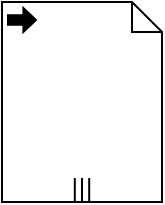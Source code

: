 <mxfile version="20.3.0" type="device"><diagram id="TGBz7yz4ZZPMl8oNpmVq" name="Página-1"><mxGraphModel dx="868" dy="553" grid="1" gridSize="10" guides="1" tooltips="1" connect="1" arrows="1" fold="1" page="1" pageScale="1" pageWidth="827" pageHeight="1169" math="0" shadow="0"><root><mxCell id="0"/><mxCell id="1" parent="0"/><mxCell id="pFjG-6ZAC0fcZdsO2uCp-1" value="" style="shape=mxgraph.bpmn.data;labelPosition=center;verticalLabelPosition=bottom;align=center;verticalAlign=top;whiteSpace=wrap;size=15;html=1;bpmnTransferType=output;isCollection=1;" vertex="1" parent="1"><mxGeometry x="250" y="110" width="80" height="100" as="geometry"/></mxCell></root></mxGraphModel></diagram></mxfile>